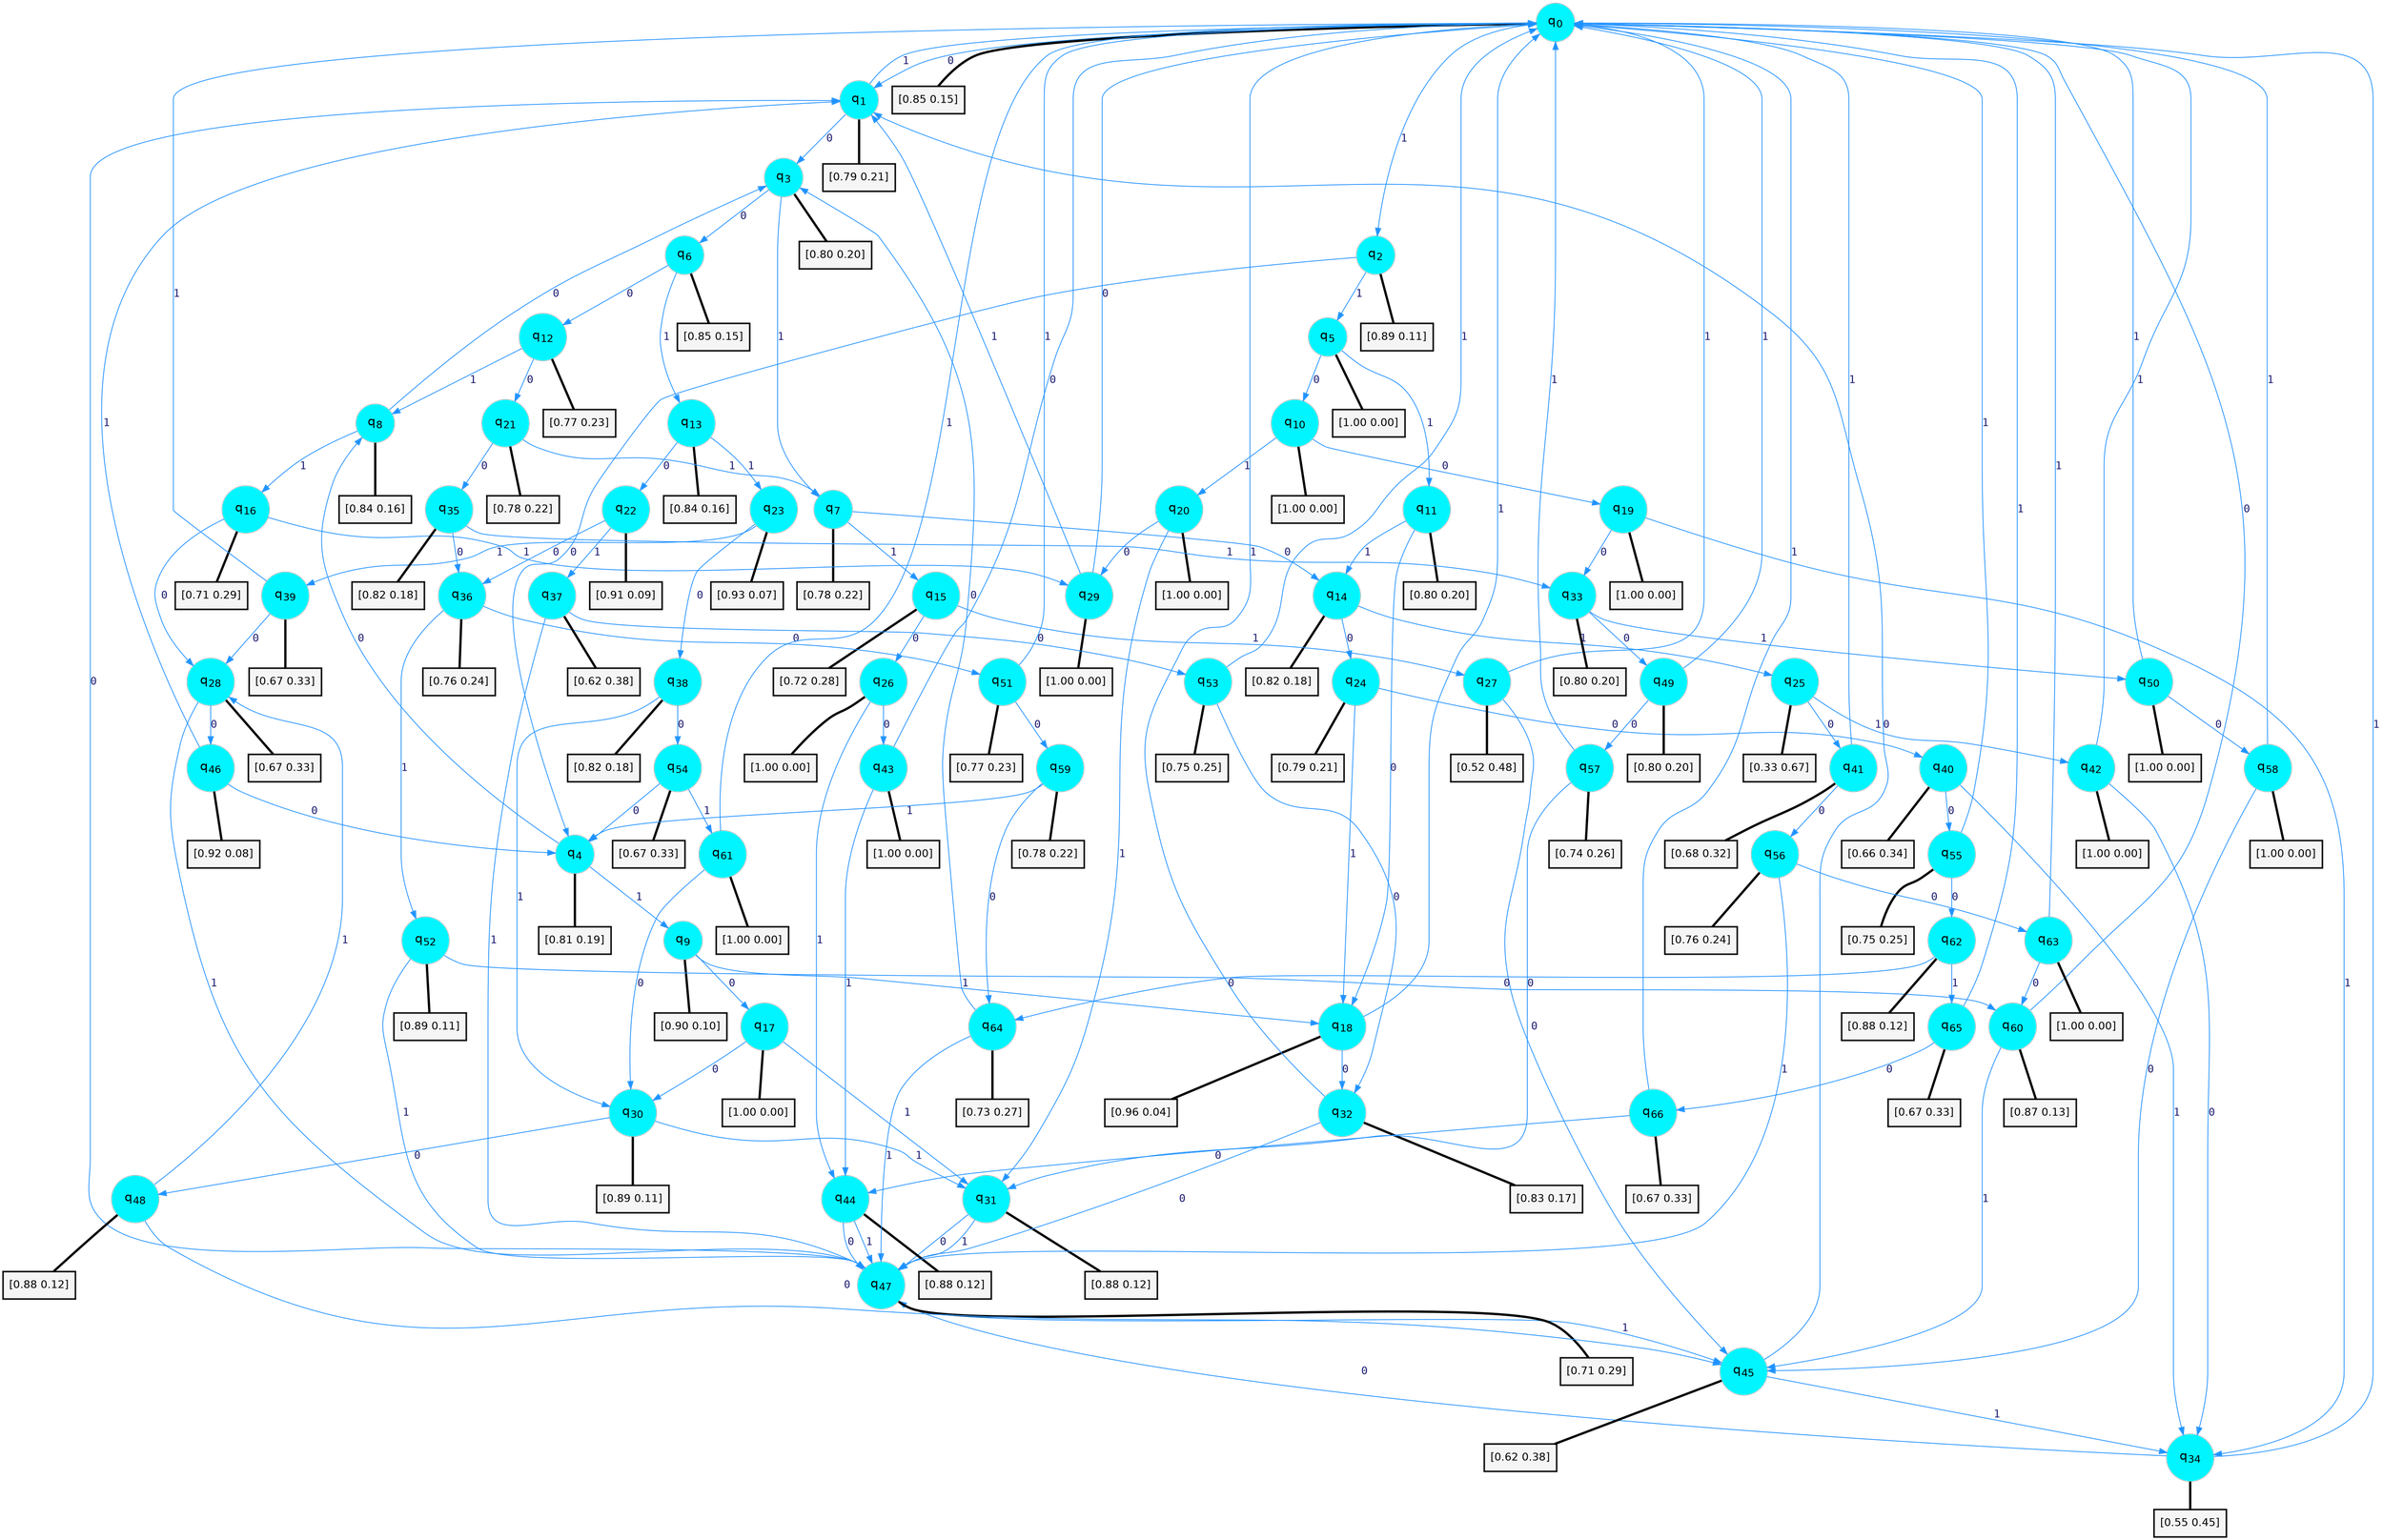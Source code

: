 digraph G {
graph [
bgcolor=transparent, dpi=300, rankdir=TD, size="40,25"];
node [
color=gray, fillcolor=turquoise1, fontcolor=black, fontname=Helvetica, fontsize=16, fontweight=bold, shape=circle, style=filled];
edge [
arrowsize=1, color=dodgerblue1, fontcolor=midnightblue, fontname=courier, fontweight=bold, penwidth=1, style=solid, weight=20];
0[label=<q<SUB>0</SUB>>];
1[label=<q<SUB>1</SUB>>];
2[label=<q<SUB>2</SUB>>];
3[label=<q<SUB>3</SUB>>];
4[label=<q<SUB>4</SUB>>];
5[label=<q<SUB>5</SUB>>];
6[label=<q<SUB>6</SUB>>];
7[label=<q<SUB>7</SUB>>];
8[label=<q<SUB>8</SUB>>];
9[label=<q<SUB>9</SUB>>];
10[label=<q<SUB>10</SUB>>];
11[label=<q<SUB>11</SUB>>];
12[label=<q<SUB>12</SUB>>];
13[label=<q<SUB>13</SUB>>];
14[label=<q<SUB>14</SUB>>];
15[label=<q<SUB>15</SUB>>];
16[label=<q<SUB>16</SUB>>];
17[label=<q<SUB>17</SUB>>];
18[label=<q<SUB>18</SUB>>];
19[label=<q<SUB>19</SUB>>];
20[label=<q<SUB>20</SUB>>];
21[label=<q<SUB>21</SUB>>];
22[label=<q<SUB>22</SUB>>];
23[label=<q<SUB>23</SUB>>];
24[label=<q<SUB>24</SUB>>];
25[label=<q<SUB>25</SUB>>];
26[label=<q<SUB>26</SUB>>];
27[label=<q<SUB>27</SUB>>];
28[label=<q<SUB>28</SUB>>];
29[label=<q<SUB>29</SUB>>];
30[label=<q<SUB>30</SUB>>];
31[label=<q<SUB>31</SUB>>];
32[label=<q<SUB>32</SUB>>];
33[label=<q<SUB>33</SUB>>];
34[label=<q<SUB>34</SUB>>];
35[label=<q<SUB>35</SUB>>];
36[label=<q<SUB>36</SUB>>];
37[label=<q<SUB>37</SUB>>];
38[label=<q<SUB>38</SUB>>];
39[label=<q<SUB>39</SUB>>];
40[label=<q<SUB>40</SUB>>];
41[label=<q<SUB>41</SUB>>];
42[label=<q<SUB>42</SUB>>];
43[label=<q<SUB>43</SUB>>];
44[label=<q<SUB>44</SUB>>];
45[label=<q<SUB>45</SUB>>];
46[label=<q<SUB>46</SUB>>];
47[label=<q<SUB>47</SUB>>];
48[label=<q<SUB>48</SUB>>];
49[label=<q<SUB>49</SUB>>];
50[label=<q<SUB>50</SUB>>];
51[label=<q<SUB>51</SUB>>];
52[label=<q<SUB>52</SUB>>];
53[label=<q<SUB>53</SUB>>];
54[label=<q<SUB>54</SUB>>];
55[label=<q<SUB>55</SUB>>];
56[label=<q<SUB>56</SUB>>];
57[label=<q<SUB>57</SUB>>];
58[label=<q<SUB>58</SUB>>];
59[label=<q<SUB>59</SUB>>];
60[label=<q<SUB>60</SUB>>];
61[label=<q<SUB>61</SUB>>];
62[label=<q<SUB>62</SUB>>];
63[label=<q<SUB>63</SUB>>];
64[label=<q<SUB>64</SUB>>];
65[label=<q<SUB>65</SUB>>];
66[label=<q<SUB>66</SUB>>];
67[label="[0.85 0.15]", shape=box,fontcolor=black, fontname=Helvetica, fontsize=14, penwidth=2, fillcolor=whitesmoke,color=black];
68[label="[0.79 0.21]", shape=box,fontcolor=black, fontname=Helvetica, fontsize=14, penwidth=2, fillcolor=whitesmoke,color=black];
69[label="[0.89 0.11]", shape=box,fontcolor=black, fontname=Helvetica, fontsize=14, penwidth=2, fillcolor=whitesmoke,color=black];
70[label="[0.80 0.20]", shape=box,fontcolor=black, fontname=Helvetica, fontsize=14, penwidth=2, fillcolor=whitesmoke,color=black];
71[label="[0.81 0.19]", shape=box,fontcolor=black, fontname=Helvetica, fontsize=14, penwidth=2, fillcolor=whitesmoke,color=black];
72[label="[1.00 0.00]", shape=box,fontcolor=black, fontname=Helvetica, fontsize=14, penwidth=2, fillcolor=whitesmoke,color=black];
73[label="[0.85 0.15]", shape=box,fontcolor=black, fontname=Helvetica, fontsize=14, penwidth=2, fillcolor=whitesmoke,color=black];
74[label="[0.78 0.22]", shape=box,fontcolor=black, fontname=Helvetica, fontsize=14, penwidth=2, fillcolor=whitesmoke,color=black];
75[label="[0.84 0.16]", shape=box,fontcolor=black, fontname=Helvetica, fontsize=14, penwidth=2, fillcolor=whitesmoke,color=black];
76[label="[0.90 0.10]", shape=box,fontcolor=black, fontname=Helvetica, fontsize=14, penwidth=2, fillcolor=whitesmoke,color=black];
77[label="[1.00 0.00]", shape=box,fontcolor=black, fontname=Helvetica, fontsize=14, penwidth=2, fillcolor=whitesmoke,color=black];
78[label="[0.80 0.20]", shape=box,fontcolor=black, fontname=Helvetica, fontsize=14, penwidth=2, fillcolor=whitesmoke,color=black];
79[label="[0.77 0.23]", shape=box,fontcolor=black, fontname=Helvetica, fontsize=14, penwidth=2, fillcolor=whitesmoke,color=black];
80[label="[0.84 0.16]", shape=box,fontcolor=black, fontname=Helvetica, fontsize=14, penwidth=2, fillcolor=whitesmoke,color=black];
81[label="[0.82 0.18]", shape=box,fontcolor=black, fontname=Helvetica, fontsize=14, penwidth=2, fillcolor=whitesmoke,color=black];
82[label="[0.72 0.28]", shape=box,fontcolor=black, fontname=Helvetica, fontsize=14, penwidth=2, fillcolor=whitesmoke,color=black];
83[label="[0.71 0.29]", shape=box,fontcolor=black, fontname=Helvetica, fontsize=14, penwidth=2, fillcolor=whitesmoke,color=black];
84[label="[1.00 0.00]", shape=box,fontcolor=black, fontname=Helvetica, fontsize=14, penwidth=2, fillcolor=whitesmoke,color=black];
85[label="[0.96 0.04]", shape=box,fontcolor=black, fontname=Helvetica, fontsize=14, penwidth=2, fillcolor=whitesmoke,color=black];
86[label="[1.00 0.00]", shape=box,fontcolor=black, fontname=Helvetica, fontsize=14, penwidth=2, fillcolor=whitesmoke,color=black];
87[label="[1.00 0.00]", shape=box,fontcolor=black, fontname=Helvetica, fontsize=14, penwidth=2, fillcolor=whitesmoke,color=black];
88[label="[0.78 0.22]", shape=box,fontcolor=black, fontname=Helvetica, fontsize=14, penwidth=2, fillcolor=whitesmoke,color=black];
89[label="[0.91 0.09]", shape=box,fontcolor=black, fontname=Helvetica, fontsize=14, penwidth=2, fillcolor=whitesmoke,color=black];
90[label="[0.93 0.07]", shape=box,fontcolor=black, fontname=Helvetica, fontsize=14, penwidth=2, fillcolor=whitesmoke,color=black];
91[label="[0.79 0.21]", shape=box,fontcolor=black, fontname=Helvetica, fontsize=14, penwidth=2, fillcolor=whitesmoke,color=black];
92[label="[0.33 0.67]", shape=box,fontcolor=black, fontname=Helvetica, fontsize=14, penwidth=2, fillcolor=whitesmoke,color=black];
93[label="[1.00 0.00]", shape=box,fontcolor=black, fontname=Helvetica, fontsize=14, penwidth=2, fillcolor=whitesmoke,color=black];
94[label="[0.52 0.48]", shape=box,fontcolor=black, fontname=Helvetica, fontsize=14, penwidth=2, fillcolor=whitesmoke,color=black];
95[label="[0.67 0.33]", shape=box,fontcolor=black, fontname=Helvetica, fontsize=14, penwidth=2, fillcolor=whitesmoke,color=black];
96[label="[1.00 0.00]", shape=box,fontcolor=black, fontname=Helvetica, fontsize=14, penwidth=2, fillcolor=whitesmoke,color=black];
97[label="[0.89 0.11]", shape=box,fontcolor=black, fontname=Helvetica, fontsize=14, penwidth=2, fillcolor=whitesmoke,color=black];
98[label="[0.88 0.12]", shape=box,fontcolor=black, fontname=Helvetica, fontsize=14, penwidth=2, fillcolor=whitesmoke,color=black];
99[label="[0.83 0.17]", shape=box,fontcolor=black, fontname=Helvetica, fontsize=14, penwidth=2, fillcolor=whitesmoke,color=black];
100[label="[0.80 0.20]", shape=box,fontcolor=black, fontname=Helvetica, fontsize=14, penwidth=2, fillcolor=whitesmoke,color=black];
101[label="[0.55 0.45]", shape=box,fontcolor=black, fontname=Helvetica, fontsize=14, penwidth=2, fillcolor=whitesmoke,color=black];
102[label="[0.82 0.18]", shape=box,fontcolor=black, fontname=Helvetica, fontsize=14, penwidth=2, fillcolor=whitesmoke,color=black];
103[label="[0.76 0.24]", shape=box,fontcolor=black, fontname=Helvetica, fontsize=14, penwidth=2, fillcolor=whitesmoke,color=black];
104[label="[0.62 0.38]", shape=box,fontcolor=black, fontname=Helvetica, fontsize=14, penwidth=2, fillcolor=whitesmoke,color=black];
105[label="[0.82 0.18]", shape=box,fontcolor=black, fontname=Helvetica, fontsize=14, penwidth=2, fillcolor=whitesmoke,color=black];
106[label="[0.67 0.33]", shape=box,fontcolor=black, fontname=Helvetica, fontsize=14, penwidth=2, fillcolor=whitesmoke,color=black];
107[label="[0.66 0.34]", shape=box,fontcolor=black, fontname=Helvetica, fontsize=14, penwidth=2, fillcolor=whitesmoke,color=black];
108[label="[0.68 0.32]", shape=box,fontcolor=black, fontname=Helvetica, fontsize=14, penwidth=2, fillcolor=whitesmoke,color=black];
109[label="[1.00 0.00]", shape=box,fontcolor=black, fontname=Helvetica, fontsize=14, penwidth=2, fillcolor=whitesmoke,color=black];
110[label="[1.00 0.00]", shape=box,fontcolor=black, fontname=Helvetica, fontsize=14, penwidth=2, fillcolor=whitesmoke,color=black];
111[label="[0.88 0.12]", shape=box,fontcolor=black, fontname=Helvetica, fontsize=14, penwidth=2, fillcolor=whitesmoke,color=black];
112[label="[0.62 0.38]", shape=box,fontcolor=black, fontname=Helvetica, fontsize=14, penwidth=2, fillcolor=whitesmoke,color=black];
113[label="[0.92 0.08]", shape=box,fontcolor=black, fontname=Helvetica, fontsize=14, penwidth=2, fillcolor=whitesmoke,color=black];
114[label="[0.71 0.29]", shape=box,fontcolor=black, fontname=Helvetica, fontsize=14, penwidth=2, fillcolor=whitesmoke,color=black];
115[label="[0.88 0.12]", shape=box,fontcolor=black, fontname=Helvetica, fontsize=14, penwidth=2, fillcolor=whitesmoke,color=black];
116[label="[0.80 0.20]", shape=box,fontcolor=black, fontname=Helvetica, fontsize=14, penwidth=2, fillcolor=whitesmoke,color=black];
117[label="[1.00 0.00]", shape=box,fontcolor=black, fontname=Helvetica, fontsize=14, penwidth=2, fillcolor=whitesmoke,color=black];
118[label="[0.77 0.23]", shape=box,fontcolor=black, fontname=Helvetica, fontsize=14, penwidth=2, fillcolor=whitesmoke,color=black];
119[label="[0.89 0.11]", shape=box,fontcolor=black, fontname=Helvetica, fontsize=14, penwidth=2, fillcolor=whitesmoke,color=black];
120[label="[0.75 0.25]", shape=box,fontcolor=black, fontname=Helvetica, fontsize=14, penwidth=2, fillcolor=whitesmoke,color=black];
121[label="[0.67 0.33]", shape=box,fontcolor=black, fontname=Helvetica, fontsize=14, penwidth=2, fillcolor=whitesmoke,color=black];
122[label="[0.75 0.25]", shape=box,fontcolor=black, fontname=Helvetica, fontsize=14, penwidth=2, fillcolor=whitesmoke,color=black];
123[label="[0.76 0.24]", shape=box,fontcolor=black, fontname=Helvetica, fontsize=14, penwidth=2, fillcolor=whitesmoke,color=black];
124[label="[0.74 0.26]", shape=box,fontcolor=black, fontname=Helvetica, fontsize=14, penwidth=2, fillcolor=whitesmoke,color=black];
125[label="[1.00 0.00]", shape=box,fontcolor=black, fontname=Helvetica, fontsize=14, penwidth=2, fillcolor=whitesmoke,color=black];
126[label="[0.78 0.22]", shape=box,fontcolor=black, fontname=Helvetica, fontsize=14, penwidth=2, fillcolor=whitesmoke,color=black];
127[label="[0.87 0.13]", shape=box,fontcolor=black, fontname=Helvetica, fontsize=14, penwidth=2, fillcolor=whitesmoke,color=black];
128[label="[1.00 0.00]", shape=box,fontcolor=black, fontname=Helvetica, fontsize=14, penwidth=2, fillcolor=whitesmoke,color=black];
129[label="[0.88 0.12]", shape=box,fontcolor=black, fontname=Helvetica, fontsize=14, penwidth=2, fillcolor=whitesmoke,color=black];
130[label="[1.00 0.00]", shape=box,fontcolor=black, fontname=Helvetica, fontsize=14, penwidth=2, fillcolor=whitesmoke,color=black];
131[label="[0.73 0.27]", shape=box,fontcolor=black, fontname=Helvetica, fontsize=14, penwidth=2, fillcolor=whitesmoke,color=black];
132[label="[0.67 0.33]", shape=box,fontcolor=black, fontname=Helvetica, fontsize=14, penwidth=2, fillcolor=whitesmoke,color=black];
133[label="[0.67 0.33]", shape=box,fontcolor=black, fontname=Helvetica, fontsize=14, penwidth=2, fillcolor=whitesmoke,color=black];
0->1 [label=0];
0->2 [label=1];
0->67 [arrowhead=none, penwidth=3,color=black];
1->3 [label=0];
1->0 [label=1];
1->68 [arrowhead=none, penwidth=3,color=black];
2->4 [label=0];
2->5 [label=1];
2->69 [arrowhead=none, penwidth=3,color=black];
3->6 [label=0];
3->7 [label=1];
3->70 [arrowhead=none, penwidth=3,color=black];
4->8 [label=0];
4->9 [label=1];
4->71 [arrowhead=none, penwidth=3,color=black];
5->10 [label=0];
5->11 [label=1];
5->72 [arrowhead=none, penwidth=3,color=black];
6->12 [label=0];
6->13 [label=1];
6->73 [arrowhead=none, penwidth=3,color=black];
7->14 [label=0];
7->15 [label=1];
7->74 [arrowhead=none, penwidth=3,color=black];
8->3 [label=0];
8->16 [label=1];
8->75 [arrowhead=none, penwidth=3,color=black];
9->17 [label=0];
9->18 [label=1];
9->76 [arrowhead=none, penwidth=3,color=black];
10->19 [label=0];
10->20 [label=1];
10->77 [arrowhead=none, penwidth=3,color=black];
11->18 [label=0];
11->14 [label=1];
11->78 [arrowhead=none, penwidth=3,color=black];
12->21 [label=0];
12->8 [label=1];
12->79 [arrowhead=none, penwidth=3,color=black];
13->22 [label=0];
13->23 [label=1];
13->80 [arrowhead=none, penwidth=3,color=black];
14->24 [label=0];
14->25 [label=1];
14->81 [arrowhead=none, penwidth=3,color=black];
15->26 [label=0];
15->27 [label=1];
15->82 [arrowhead=none, penwidth=3,color=black];
16->28 [label=0];
16->29 [label=1];
16->83 [arrowhead=none, penwidth=3,color=black];
17->30 [label=0];
17->31 [label=1];
17->84 [arrowhead=none, penwidth=3,color=black];
18->32 [label=0];
18->0 [label=1];
18->85 [arrowhead=none, penwidth=3,color=black];
19->33 [label=0];
19->34 [label=1];
19->86 [arrowhead=none, penwidth=3,color=black];
20->29 [label=0];
20->31 [label=1];
20->87 [arrowhead=none, penwidth=3,color=black];
21->35 [label=0];
21->7 [label=1];
21->88 [arrowhead=none, penwidth=3,color=black];
22->36 [label=0];
22->37 [label=1];
22->89 [arrowhead=none, penwidth=3,color=black];
23->38 [label=0];
23->39 [label=1];
23->90 [arrowhead=none, penwidth=3,color=black];
24->40 [label=0];
24->18 [label=1];
24->91 [arrowhead=none, penwidth=3,color=black];
25->41 [label=0];
25->42 [label=1];
25->92 [arrowhead=none, penwidth=3,color=black];
26->43 [label=0];
26->44 [label=1];
26->93 [arrowhead=none, penwidth=3,color=black];
27->45 [label=0];
27->0 [label=1];
27->94 [arrowhead=none, penwidth=3,color=black];
28->46 [label=0];
28->47 [label=1];
28->95 [arrowhead=none, penwidth=3,color=black];
29->0 [label=0];
29->1 [label=1];
29->96 [arrowhead=none, penwidth=3,color=black];
30->48 [label=0];
30->31 [label=1];
30->97 [arrowhead=none, penwidth=3,color=black];
31->47 [label=0];
31->47 [label=1];
31->98 [arrowhead=none, penwidth=3,color=black];
32->47 [label=0];
32->0 [label=1];
32->99 [arrowhead=none, penwidth=3,color=black];
33->49 [label=0];
33->50 [label=1];
33->100 [arrowhead=none, penwidth=3,color=black];
34->47 [label=0];
34->0 [label=1];
34->101 [arrowhead=none, penwidth=3,color=black];
35->36 [label=0];
35->33 [label=1];
35->102 [arrowhead=none, penwidth=3,color=black];
36->51 [label=0];
36->52 [label=1];
36->103 [arrowhead=none, penwidth=3,color=black];
37->53 [label=0];
37->47 [label=1];
37->104 [arrowhead=none, penwidth=3,color=black];
38->54 [label=0];
38->30 [label=1];
38->105 [arrowhead=none, penwidth=3,color=black];
39->28 [label=0];
39->0 [label=1];
39->106 [arrowhead=none, penwidth=3,color=black];
40->55 [label=0];
40->34 [label=1];
40->107 [arrowhead=none, penwidth=3,color=black];
41->56 [label=0];
41->0 [label=1];
41->108 [arrowhead=none, penwidth=3,color=black];
42->34 [label=0];
42->0 [label=1];
42->109 [arrowhead=none, penwidth=3,color=black];
43->0 [label=0];
43->44 [label=1];
43->110 [arrowhead=none, penwidth=3,color=black];
44->47 [label=0];
44->47 [label=1];
44->111 [arrowhead=none, penwidth=3,color=black];
45->1 [label=0];
45->34 [label=1];
45->112 [arrowhead=none, penwidth=3,color=black];
46->4 [label=0];
46->1 [label=1];
46->113 [arrowhead=none, penwidth=3,color=black];
47->1 [label=0];
47->45 [label=1];
47->114 [arrowhead=none, penwidth=3,color=black];
48->45 [label=0];
48->28 [label=1];
48->115 [arrowhead=none, penwidth=3,color=black];
49->57 [label=0];
49->0 [label=1];
49->116 [arrowhead=none, penwidth=3,color=black];
50->58 [label=0];
50->0 [label=1];
50->117 [arrowhead=none, penwidth=3,color=black];
51->59 [label=0];
51->0 [label=1];
51->118 [arrowhead=none, penwidth=3,color=black];
52->60 [label=0];
52->47 [label=1];
52->119 [arrowhead=none, penwidth=3,color=black];
53->32 [label=0];
53->0 [label=1];
53->120 [arrowhead=none, penwidth=3,color=black];
54->4 [label=0];
54->61 [label=1];
54->121 [arrowhead=none, penwidth=3,color=black];
55->62 [label=0];
55->0 [label=1];
55->122 [arrowhead=none, penwidth=3,color=black];
56->63 [label=0];
56->47 [label=1];
56->123 [arrowhead=none, penwidth=3,color=black];
57->31 [label=0];
57->0 [label=1];
57->124 [arrowhead=none, penwidth=3,color=black];
58->45 [label=0];
58->0 [label=1];
58->125 [arrowhead=none, penwidth=3,color=black];
59->64 [label=0];
59->4 [label=1];
59->126 [arrowhead=none, penwidth=3,color=black];
60->0 [label=0];
60->45 [label=1];
60->127 [arrowhead=none, penwidth=3,color=black];
61->30 [label=0];
61->0 [label=1];
61->128 [arrowhead=none, penwidth=3,color=black];
62->64 [label=0];
62->65 [label=1];
62->129 [arrowhead=none, penwidth=3,color=black];
63->60 [label=0];
63->0 [label=1];
63->130 [arrowhead=none, penwidth=3,color=black];
64->3 [label=0];
64->47 [label=1];
64->131 [arrowhead=none, penwidth=3,color=black];
65->66 [label=0];
65->0 [label=1];
65->132 [arrowhead=none, penwidth=3,color=black];
66->44 [label=0];
66->0 [label=1];
66->133 [arrowhead=none, penwidth=3,color=black];
}
